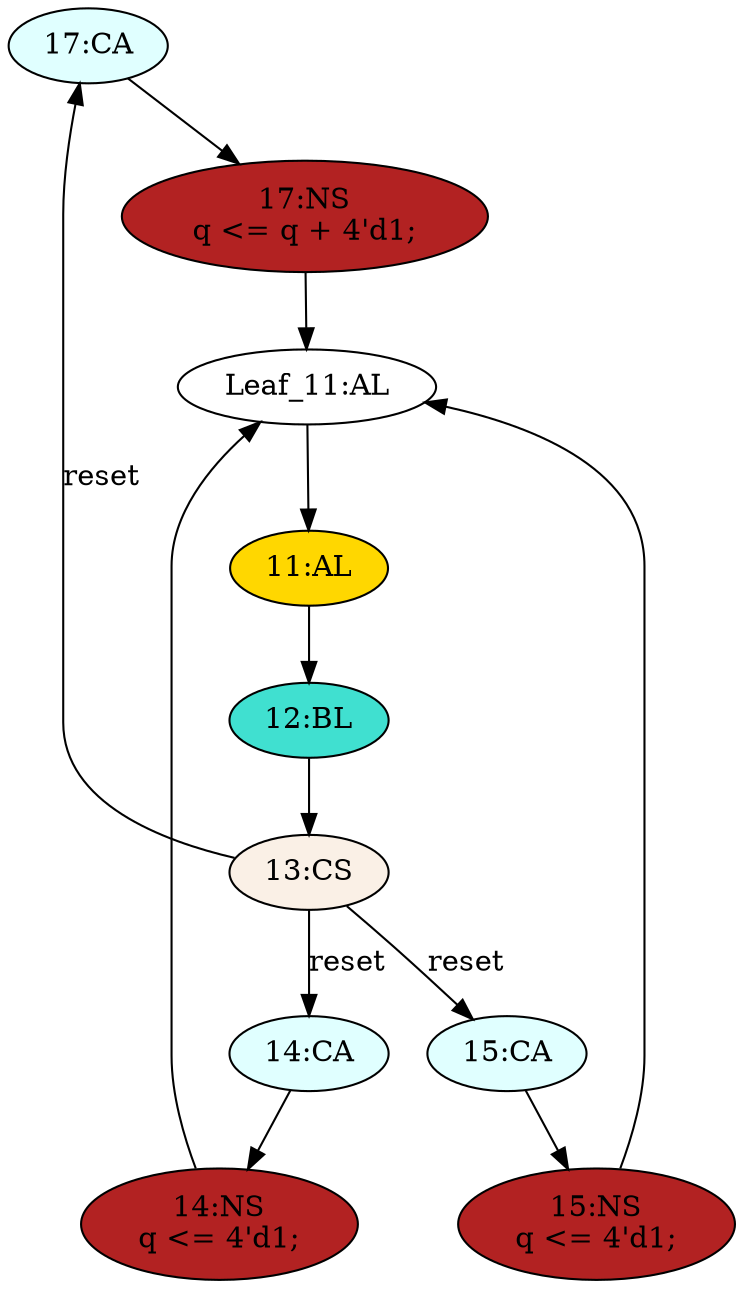 strict digraph "compose( ,  )" {
	node [label="\N"];
	"17:CA"	[ast="<pyverilog.vparser.ast.Case object at 0x7f5b553a3210>",
		fillcolor=lightcyan,
		label="17:CA",
		statements="[]",
		style=filled,
		typ=Case];
	"17:NS"	[ast="<pyverilog.vparser.ast.NonblockingSubstitution object at 0x7f5b5534ecd0>",
		fillcolor=firebrick,
		label="17:NS
q <= q + 4'd1;",
		statements="[<pyverilog.vparser.ast.NonblockingSubstitution object at 0x7f5b5534ecd0>]",
		style=filled,
		typ=NonblockingSubstitution];
	"17:CA" -> "17:NS"	[cond="[]",
		lineno=None];
	"Leaf_11:AL"	[def_var="['q']",
		label="Leaf_11:AL"];
	"11:AL"	[ast="<pyverilog.vparser.ast.Always object at 0x7f5b55675f10>",
		clk_sens=True,
		fillcolor=gold,
		label="11:AL",
		sens="['clk']",
		statements="[]",
		style=filled,
		typ=Always,
		use_var="['reset', 'q']"];
	"Leaf_11:AL" -> "11:AL";
	"12:BL"	[ast="<pyverilog.vparser.ast.Block object at 0x7f5b55675690>",
		fillcolor=turquoise,
		label="12:BL",
		statements="[]",
		style=filled,
		typ=Block];
	"13:CS"	[ast="<pyverilog.vparser.ast.CaseStatement object at 0x7f5b553a3e10>",
		fillcolor=linen,
		label="13:CS",
		statements="[]",
		style=filled,
		typ=CaseStatement];
	"12:BL" -> "13:CS"	[cond="[]",
		lineno=None];
	"14:CA"	[ast="<pyverilog.vparser.ast.Case object at 0x7f5b55675790>",
		fillcolor=lightcyan,
		label="14:CA",
		statements="[]",
		style=filled,
		typ=Case];
	"14:NS"	[ast="<pyverilog.vparser.ast.NonblockingSubstitution object at 0x7f5b55356910>",
		fillcolor=firebrick,
		label="14:NS
q <= 4'd1;",
		statements="[<pyverilog.vparser.ast.NonblockingSubstitution object at 0x7f5b55356910>]",
		style=filled,
		typ=NonblockingSubstitution];
	"14:CA" -> "14:NS"	[cond="[]",
		lineno=None];
	"13:CS" -> "17:CA"	[cond="['reset']",
		label=reset,
		lineno=13];
	"13:CS" -> "14:CA"	[cond="['reset']",
		label=reset,
		lineno=13];
	"15:CA"	[ast="<pyverilog.vparser.ast.Case object at 0x7f5b553a3110>",
		fillcolor=lightcyan,
		label="15:CA",
		statements="[]",
		style=filled,
		typ=Case];
	"13:CS" -> "15:CA"	[cond="['reset']",
		label=reset,
		lineno=13];
	"17:NS" -> "Leaf_11:AL"	[cond="[]",
		lineno=None];
	"15:NS"	[ast="<pyverilog.vparser.ast.NonblockingSubstitution object at 0x7f5b553a34d0>",
		fillcolor=firebrick,
		label="15:NS
q <= 4'd1;",
		statements="[<pyverilog.vparser.ast.NonblockingSubstitution object at 0x7f5b553a34d0>]",
		style=filled,
		typ=NonblockingSubstitution];
	"15:NS" -> "Leaf_11:AL"	[cond="[]",
		lineno=None];
	"15:CA" -> "15:NS"	[cond="[]",
		lineno=None];
	"11:AL" -> "12:BL"	[cond="[]",
		lineno=None];
	"14:NS" -> "Leaf_11:AL"	[cond="[]",
		lineno=None];
}
